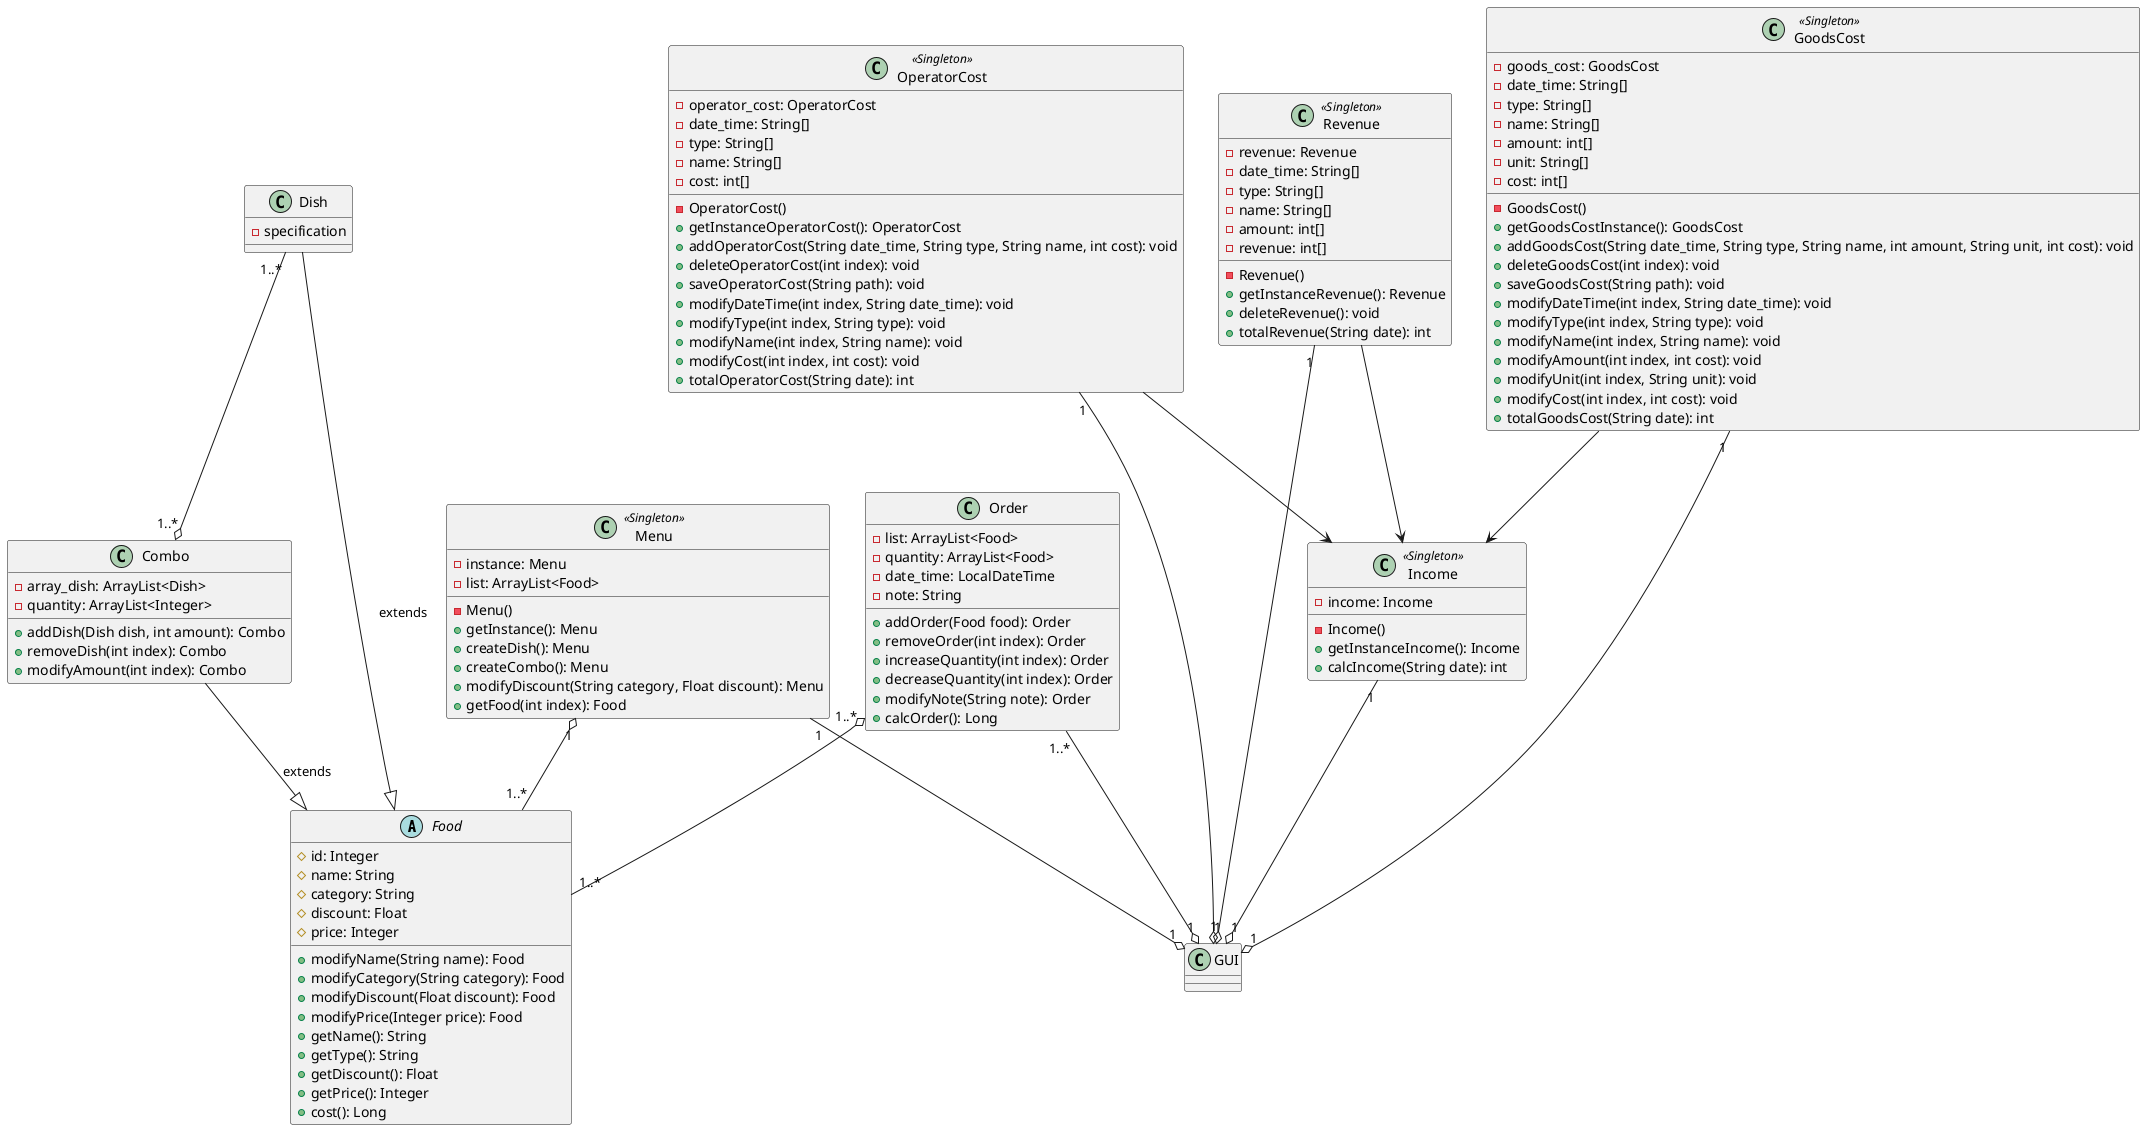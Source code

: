 @startuml class_diagram

abstract Food {
    # id: Integer
    # name: String
    # category: String
    # discount: Float
    # price: Integer

    + modifyName(String name): Food
    + modifyCategory(String category): Food
    + modifyDiscount(Float discount): Food
    + modifyPrice(Integer price): Food
    + getName(): String
    + getType(): String
    + getDiscount(): Float
    + getPrice(): Integer
    + cost(): Long
}

class Combo {
    - array_dish: ArrayList<Dish>
    - quantity: ArrayList<Integer>

    + addDish(Dish dish, int amount): Combo
    + removeDish(int index): Combo
    + modifyAmount(int index): Combo
}

class Menu << Singleton >> {
    - instance: Menu
    - list: ArrayList<Food>

    - Menu()
    + getInstance(): Menu
    + createDish(): Menu
    + createCombo(): Menu
    + modifyDiscount(String category, Float discount): Menu
    + getFood(int index): Food
}

class Order {
    - list: ArrayList<Food>
    - quantity: ArrayList<Food>
    - date_time: LocalDateTime
    - note: String

    + addOrder(Food food): Order
    + removeOrder(int index): Order
    + increaseQuantity(int index): Order
    + decreaseQuantity(int index): Order
    + modifyNote(String note): Order
    + calcOrder(): Long
}

class Revenue << Singleton >> {
    - revenue: Revenue
    - date_time: String[]
    - type: String[]
    - name: String[]
    - amount: int[]
    - revenue: int[]

    - Revenue()
    + getInstanceRevenue(): Revenue
    + deleteRevenue(): void
    + totalRevenue(String date): int
}

class OperatorCost << Singleton >> {
    - operator_cost: OperatorCost
    - date_time: String[]
    - type: String[]
    - name: String[]
    - cost: int[]

    - OperatorCost()
    + getInstanceOperatorCost(): OperatorCost
    + addOperatorCost(String date_time, String type, String name, int cost): void
    + deleteOperatorCost(int index): void
    + saveOperatorCost(String path): void
    + modifyDateTime(int index, String date_time): void
    + modifyType(int index, String type): void
    + modifyName(int index, String name): void
    + modifyCost(int index, int cost): void
    + totalOperatorCost(String date): int
}

class GoodsCost << Singleton >> {
    - goods_cost: GoodsCost
    - date_time: String[]
    - type: String[]
    - name: String[]
    - amount: int[]
    - unit: String[]
    - cost: int[]

    - GoodsCost()
    + getGoodsCostInstance(): GoodsCost
    + addGoodsCost(String date_time, String type, String name, int amount, String unit, int cost): void
    + deleteGoodsCost(int index): void
    + saveGoodsCost(String path): void
    + modifyDateTime(int index, String date_time): void
    + modifyType(int index, String type): void
    + modifyName(int index, String name): void
    + modifyAmount(int index, int cost): void
    + modifyUnit(int index, String unit): void
    + modifyCost(int index, int cost): void
    + totalGoodsCost(String date): int
}

class Income << Singleton >> {
    - income: Income

    - Income()
    + getInstanceIncome(): Income
    + calcIncome(String date): int
}

class Dish {
    - specification
}

Combo --|> Food: extends
Dish --|> Food: extends
Dish  "1..*" --o "1..*" Combo
Order "1..*" o-- "1..*" Food
Menu "1" o-- "1..*" Food
Revenue --> Income
OperatorCost --> Income
GoodsCost --> Income

class GUI{

}

Order "1..*" --o "1" GUI
Menu "1" --o "1" GUI
OperatorCost "1" --o "1" GUI
GoodsCost "1" --o "1" GUI
Revenue "1" --o "1" GUI
Income "1" --o "1" GUI



@enduml
